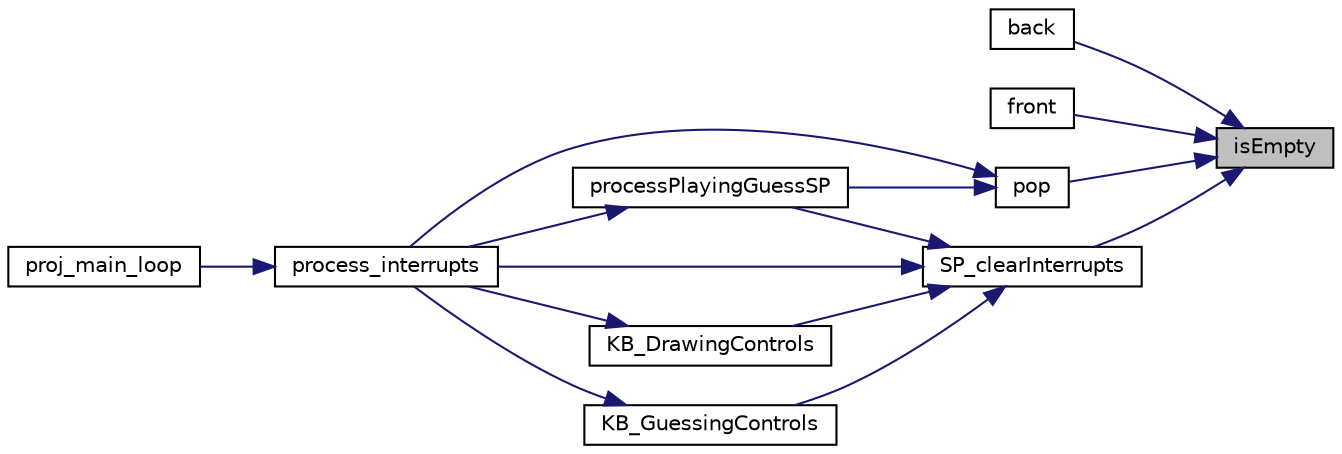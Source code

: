 digraph "isEmpty"
{
 // LATEX_PDF_SIZE
  edge [fontname="Helvetica",fontsize="10",labelfontname="Helvetica",labelfontsize="10"];
  node [fontname="Helvetica",fontsize="10",shape=record];
  rankdir="RL";
  Node1 [label="isEmpty",height=0.2,width=0.4,color="black", fillcolor="grey75", style="filled", fontcolor="black",tooltip=" "];
  Node1 -> Node2 [dir="back",color="midnightblue",fontsize="10",style="solid"];
  Node2 [label="back",height=0.2,width=0.4,color="black", fillcolor="white", style="filled",URL="$queue_8c.html#a192fd3b9c9d70c9316c8c94e1ffc99d5",tooltip=" "];
  Node1 -> Node3 [dir="back",color="midnightblue",fontsize="10",style="solid"];
  Node3 [label="front",height=0.2,width=0.4,color="black", fillcolor="white", style="filled",URL="$queue_8c.html#af339653f1c1e891a7699b21c0a4c3d2c",tooltip=" "];
  Node1 -> Node4 [dir="back",color="midnightblue",fontsize="10",style="solid"];
  Node4 [label="pop",height=0.2,width=0.4,color="black", fillcolor="white", style="filled",URL="$queue_8c.html#ab0a7af1151628d3b2580f6da46706fce",tooltip=" "];
  Node4 -> Node5 [dir="back",color="midnightblue",fontsize="10",style="solid"];
  Node5 [label="process_interrupts",height=0.2,width=0.4,color="black", fillcolor="white", style="filled",URL="$main_8c.html#a9c74859d9e32b26fca9274d294eff910",tooltip=" "];
  Node5 -> Node6 [dir="back",color="midnightblue",fontsize="10",style="solid"];
  Node6 [label="proj_main_loop",height=0.2,width=0.4,color="black", fillcolor="white", style="filled",URL="$main_8c.html#a2a16f651eccbd248e1ad3b3b924b143b",tooltip=" "];
  Node4 -> Node7 [dir="back",color="midnightblue",fontsize="10",style="solid"];
  Node7 [label="processPlayingGuessSP",height=0.2,width=0.4,color="black", fillcolor="white", style="filled",URL="$serial_port_8c.html#a6a93d1d284d0c1558b521772388ef5fb",tooltip="This function determines what a given byte received from the serial port should be used for while pla..."];
  Node7 -> Node5 [dir="back",color="midnightblue",fontsize="10",style="solid"];
  Node1 -> Node8 [dir="back",color="midnightblue",fontsize="10",style="solid"];
  Node8 [label="SP_clearInterrupts",height=0.2,width=0.4,color="black", fillcolor="white", style="filled",URL="$serial_port_8c.html#aeaa3f7885cf1173c43a4f70f58c9abfd",tooltip="The function prepares the queue and FCR for the next interruptiom, it empties the queue to prevent er..."];
  Node8 -> Node9 [dir="back",color="midnightblue",fontsize="10",style="solid"];
  Node9 [label="KB_DrawingControls",height=0.2,width=0.4,color="black", fillcolor="white", style="filled",URL="$drawing_8c.html#a01547608c10f80c48d70f71f41efb741",tooltip="This function process the pressing of jeys by the player and realizes the function correct action for..."];
  Node9 -> Node5 [dir="back",color="midnightblue",fontsize="10",style="solid"];
  Node8 -> Node10 [dir="back",color="midnightblue",fontsize="10",style="solid"];
  Node10 [label="KB_GuessingControls",height=0.2,width=0.4,color="black", fillcolor="white", style="filled",URL="$guessing_8c.html#a710678f0d413e61a96be3b39bf14838f",tooltip="This function process the pressing of jeys by the player and realizes the function correct action for..."];
  Node10 -> Node5 [dir="back",color="midnightblue",fontsize="10",style="solid"];
  Node8 -> Node5 [dir="back",color="midnightblue",fontsize="10",style="solid"];
  Node8 -> Node7 [dir="back",color="midnightblue",fontsize="10",style="solid"];
}
